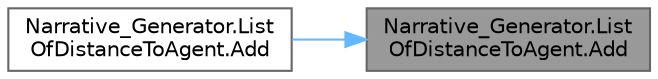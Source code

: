 digraph "Narrative_Generator.ListOfDistanceToAgent.Add"
{
 // LATEX_PDF_SIZE
  bgcolor="transparent";
  edge [fontname=Helvetica,fontsize=10,labelfontname=Helvetica,labelfontsize=10];
  node [fontname=Helvetica,fontsize=10,shape=box,height=0.2,width=0.4];
  rankdir="RL";
  Node1 [label="Narrative_Generator.List\lOfDistanceToAgent.Add",height=0.2,width=0.4,color="gray40", fillcolor="grey60", style="filled", fontcolor="black",tooltip="A method that adds an existing distance object to the list."];
  Node1 -> Node2 [dir="back",color="steelblue1",style="solid"];
  Node2 [label="Narrative_Generator.List\lOfDistanceToAgent.Add",height=0.2,width=0.4,color="grey40", fillcolor="white", style="filled",URL="$struct_narrative___generator_1_1_list_of_distance_to_agent.html#a705baf96196a85ffa0a823e63ba55f73",tooltip="A method that creates a new distance object and adds it to the list."];
}
